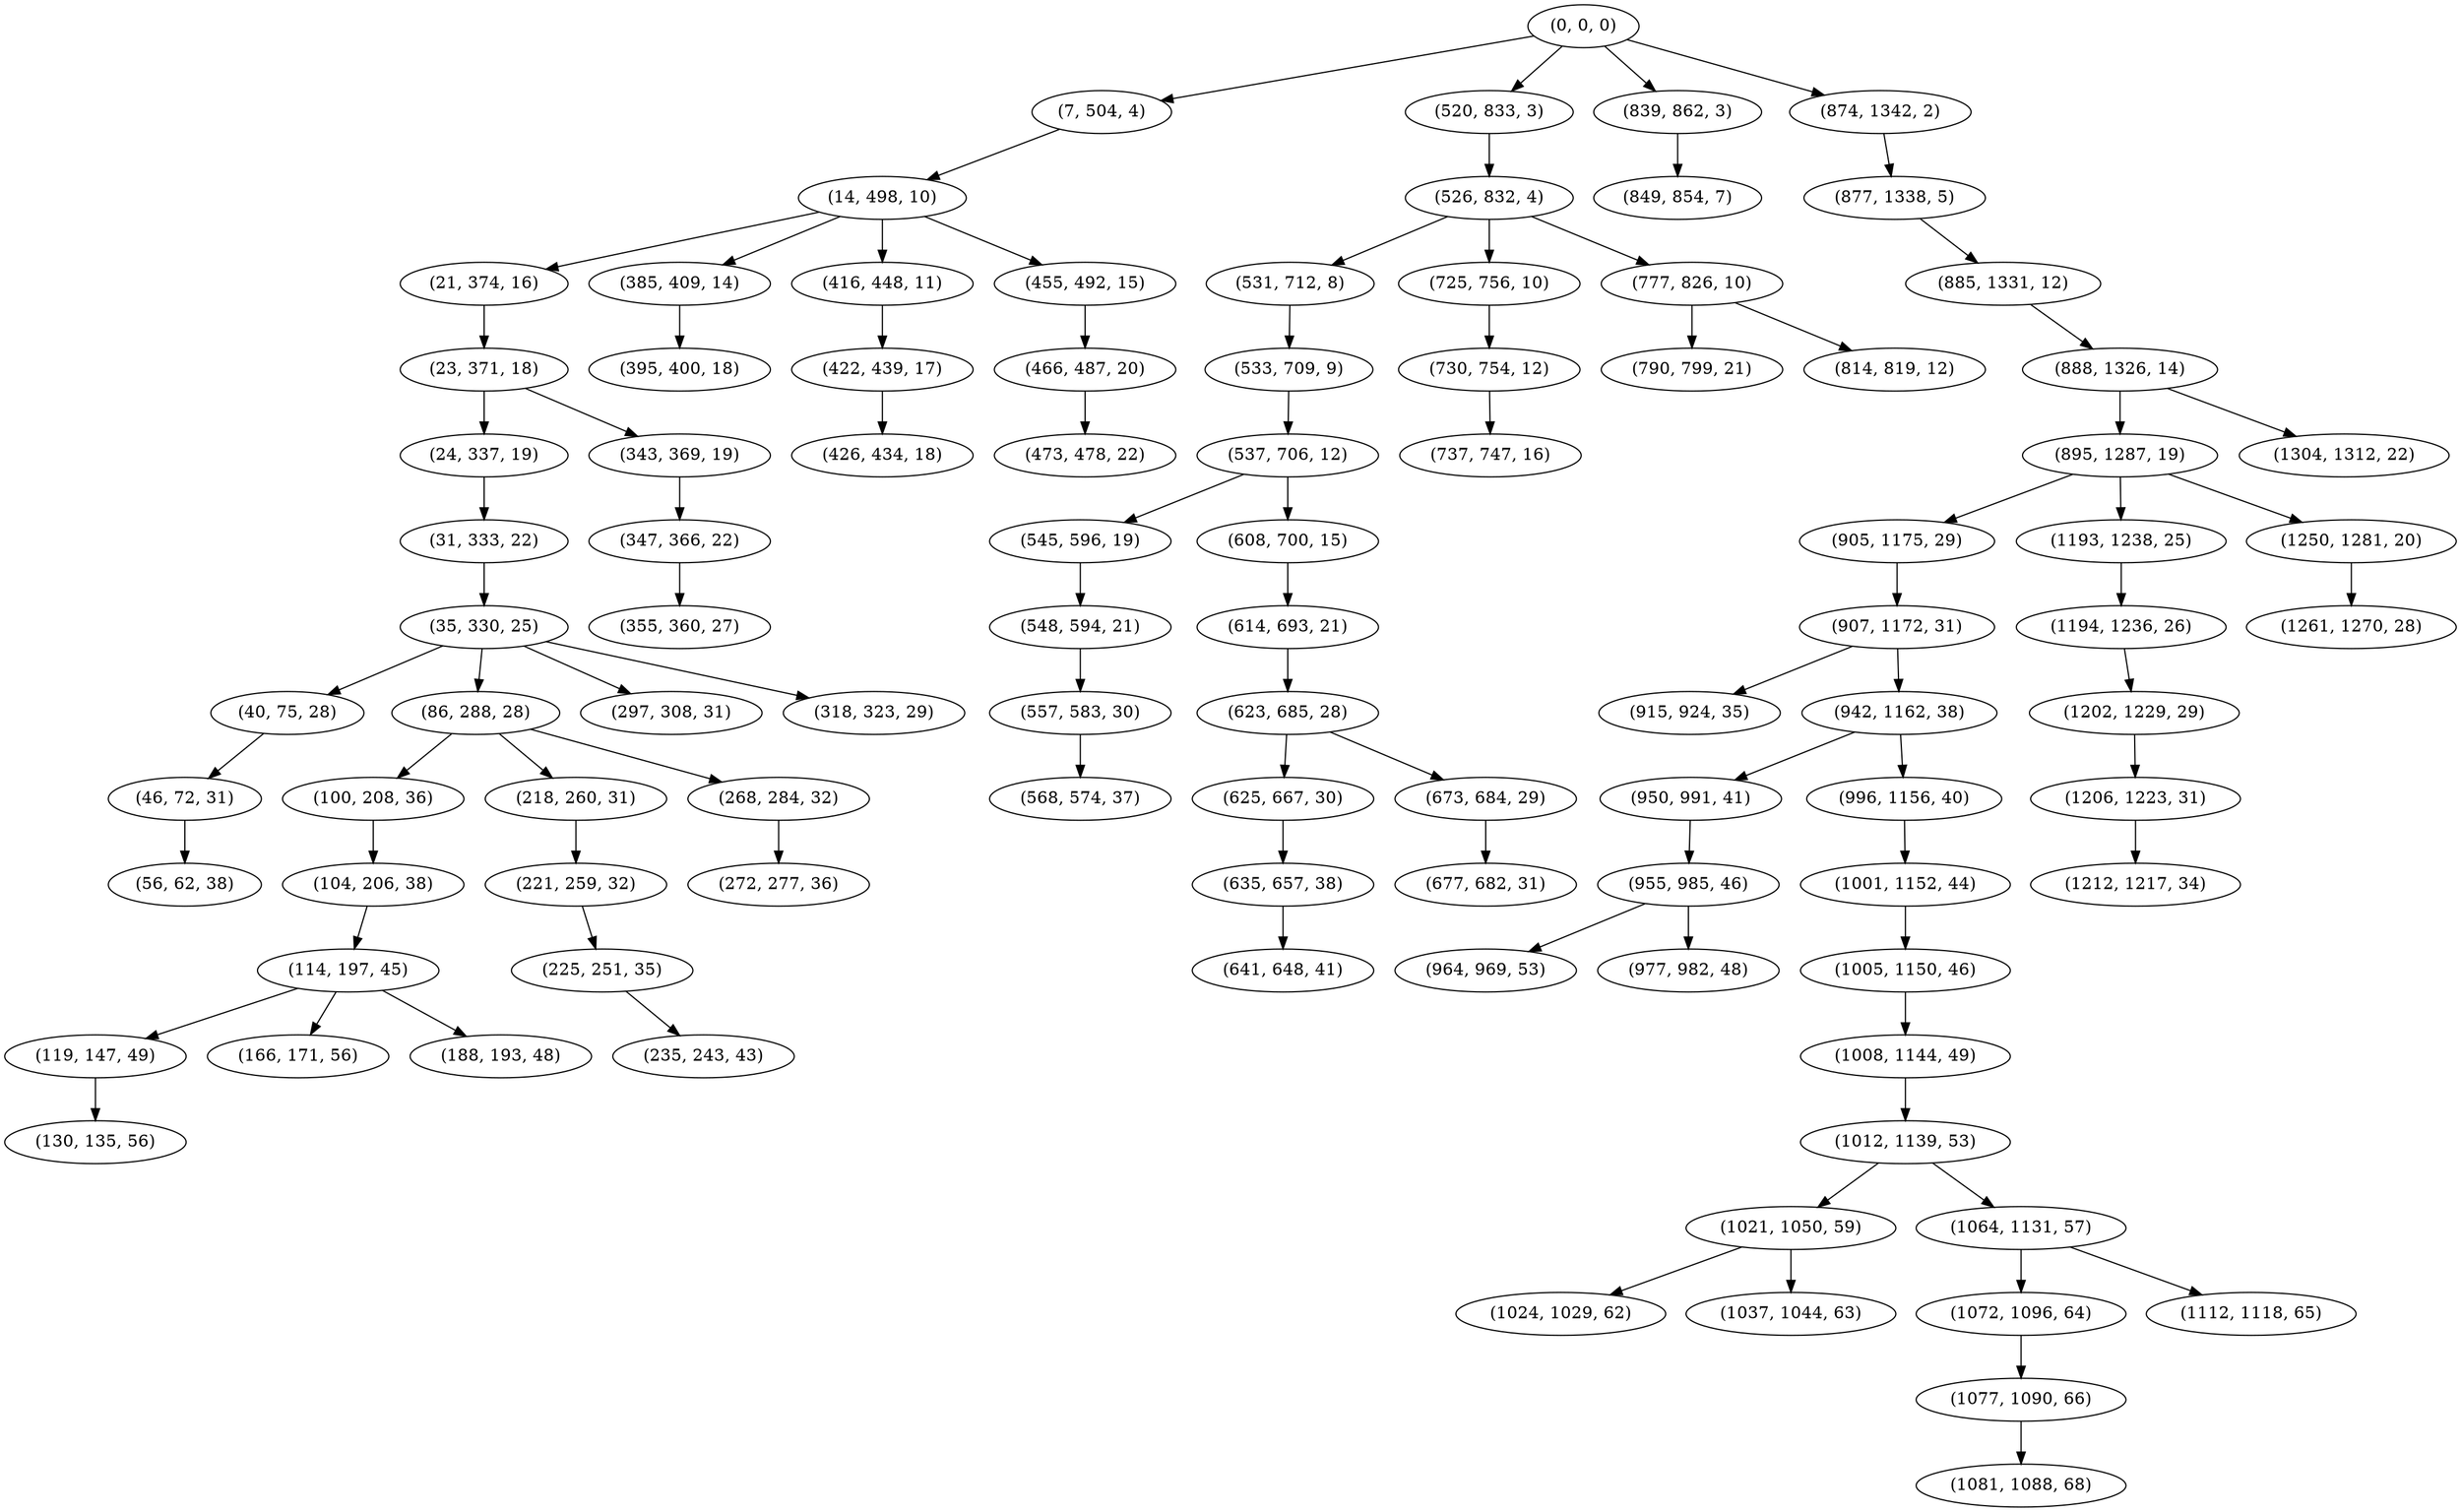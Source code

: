 digraph tree {
    "(0, 0, 0)";
    "(7, 504, 4)";
    "(14, 498, 10)";
    "(21, 374, 16)";
    "(23, 371, 18)";
    "(24, 337, 19)";
    "(31, 333, 22)";
    "(35, 330, 25)";
    "(40, 75, 28)";
    "(46, 72, 31)";
    "(56, 62, 38)";
    "(86, 288, 28)";
    "(100, 208, 36)";
    "(104, 206, 38)";
    "(114, 197, 45)";
    "(119, 147, 49)";
    "(130, 135, 56)";
    "(166, 171, 56)";
    "(188, 193, 48)";
    "(218, 260, 31)";
    "(221, 259, 32)";
    "(225, 251, 35)";
    "(235, 243, 43)";
    "(268, 284, 32)";
    "(272, 277, 36)";
    "(297, 308, 31)";
    "(318, 323, 29)";
    "(343, 369, 19)";
    "(347, 366, 22)";
    "(355, 360, 27)";
    "(385, 409, 14)";
    "(395, 400, 18)";
    "(416, 448, 11)";
    "(422, 439, 17)";
    "(426, 434, 18)";
    "(455, 492, 15)";
    "(466, 487, 20)";
    "(473, 478, 22)";
    "(520, 833, 3)";
    "(526, 832, 4)";
    "(531, 712, 8)";
    "(533, 709, 9)";
    "(537, 706, 12)";
    "(545, 596, 19)";
    "(548, 594, 21)";
    "(557, 583, 30)";
    "(568, 574, 37)";
    "(608, 700, 15)";
    "(614, 693, 21)";
    "(623, 685, 28)";
    "(625, 667, 30)";
    "(635, 657, 38)";
    "(641, 648, 41)";
    "(673, 684, 29)";
    "(677, 682, 31)";
    "(725, 756, 10)";
    "(730, 754, 12)";
    "(737, 747, 16)";
    "(777, 826, 10)";
    "(790, 799, 21)";
    "(814, 819, 12)";
    "(839, 862, 3)";
    "(849, 854, 7)";
    "(874, 1342, 2)";
    "(877, 1338, 5)";
    "(885, 1331, 12)";
    "(888, 1326, 14)";
    "(895, 1287, 19)";
    "(905, 1175, 29)";
    "(907, 1172, 31)";
    "(915, 924, 35)";
    "(942, 1162, 38)";
    "(950, 991, 41)";
    "(955, 985, 46)";
    "(964, 969, 53)";
    "(977, 982, 48)";
    "(996, 1156, 40)";
    "(1001, 1152, 44)";
    "(1005, 1150, 46)";
    "(1008, 1144, 49)";
    "(1012, 1139, 53)";
    "(1021, 1050, 59)";
    "(1024, 1029, 62)";
    "(1037, 1044, 63)";
    "(1064, 1131, 57)";
    "(1072, 1096, 64)";
    "(1077, 1090, 66)";
    "(1081, 1088, 68)";
    "(1112, 1118, 65)";
    "(1193, 1238, 25)";
    "(1194, 1236, 26)";
    "(1202, 1229, 29)";
    "(1206, 1223, 31)";
    "(1212, 1217, 34)";
    "(1250, 1281, 20)";
    "(1261, 1270, 28)";
    "(1304, 1312, 22)";
    "(0, 0, 0)" -> "(7, 504, 4)";
    "(0, 0, 0)" -> "(520, 833, 3)";
    "(0, 0, 0)" -> "(839, 862, 3)";
    "(0, 0, 0)" -> "(874, 1342, 2)";
    "(7, 504, 4)" -> "(14, 498, 10)";
    "(14, 498, 10)" -> "(21, 374, 16)";
    "(14, 498, 10)" -> "(385, 409, 14)";
    "(14, 498, 10)" -> "(416, 448, 11)";
    "(14, 498, 10)" -> "(455, 492, 15)";
    "(21, 374, 16)" -> "(23, 371, 18)";
    "(23, 371, 18)" -> "(24, 337, 19)";
    "(23, 371, 18)" -> "(343, 369, 19)";
    "(24, 337, 19)" -> "(31, 333, 22)";
    "(31, 333, 22)" -> "(35, 330, 25)";
    "(35, 330, 25)" -> "(40, 75, 28)";
    "(35, 330, 25)" -> "(86, 288, 28)";
    "(35, 330, 25)" -> "(297, 308, 31)";
    "(35, 330, 25)" -> "(318, 323, 29)";
    "(40, 75, 28)" -> "(46, 72, 31)";
    "(46, 72, 31)" -> "(56, 62, 38)";
    "(86, 288, 28)" -> "(100, 208, 36)";
    "(86, 288, 28)" -> "(218, 260, 31)";
    "(86, 288, 28)" -> "(268, 284, 32)";
    "(100, 208, 36)" -> "(104, 206, 38)";
    "(104, 206, 38)" -> "(114, 197, 45)";
    "(114, 197, 45)" -> "(119, 147, 49)";
    "(114, 197, 45)" -> "(166, 171, 56)";
    "(114, 197, 45)" -> "(188, 193, 48)";
    "(119, 147, 49)" -> "(130, 135, 56)";
    "(218, 260, 31)" -> "(221, 259, 32)";
    "(221, 259, 32)" -> "(225, 251, 35)";
    "(225, 251, 35)" -> "(235, 243, 43)";
    "(268, 284, 32)" -> "(272, 277, 36)";
    "(343, 369, 19)" -> "(347, 366, 22)";
    "(347, 366, 22)" -> "(355, 360, 27)";
    "(385, 409, 14)" -> "(395, 400, 18)";
    "(416, 448, 11)" -> "(422, 439, 17)";
    "(422, 439, 17)" -> "(426, 434, 18)";
    "(455, 492, 15)" -> "(466, 487, 20)";
    "(466, 487, 20)" -> "(473, 478, 22)";
    "(520, 833, 3)" -> "(526, 832, 4)";
    "(526, 832, 4)" -> "(531, 712, 8)";
    "(526, 832, 4)" -> "(725, 756, 10)";
    "(526, 832, 4)" -> "(777, 826, 10)";
    "(531, 712, 8)" -> "(533, 709, 9)";
    "(533, 709, 9)" -> "(537, 706, 12)";
    "(537, 706, 12)" -> "(545, 596, 19)";
    "(537, 706, 12)" -> "(608, 700, 15)";
    "(545, 596, 19)" -> "(548, 594, 21)";
    "(548, 594, 21)" -> "(557, 583, 30)";
    "(557, 583, 30)" -> "(568, 574, 37)";
    "(608, 700, 15)" -> "(614, 693, 21)";
    "(614, 693, 21)" -> "(623, 685, 28)";
    "(623, 685, 28)" -> "(625, 667, 30)";
    "(623, 685, 28)" -> "(673, 684, 29)";
    "(625, 667, 30)" -> "(635, 657, 38)";
    "(635, 657, 38)" -> "(641, 648, 41)";
    "(673, 684, 29)" -> "(677, 682, 31)";
    "(725, 756, 10)" -> "(730, 754, 12)";
    "(730, 754, 12)" -> "(737, 747, 16)";
    "(777, 826, 10)" -> "(790, 799, 21)";
    "(777, 826, 10)" -> "(814, 819, 12)";
    "(839, 862, 3)" -> "(849, 854, 7)";
    "(874, 1342, 2)" -> "(877, 1338, 5)";
    "(877, 1338, 5)" -> "(885, 1331, 12)";
    "(885, 1331, 12)" -> "(888, 1326, 14)";
    "(888, 1326, 14)" -> "(895, 1287, 19)";
    "(888, 1326, 14)" -> "(1304, 1312, 22)";
    "(895, 1287, 19)" -> "(905, 1175, 29)";
    "(895, 1287, 19)" -> "(1193, 1238, 25)";
    "(895, 1287, 19)" -> "(1250, 1281, 20)";
    "(905, 1175, 29)" -> "(907, 1172, 31)";
    "(907, 1172, 31)" -> "(915, 924, 35)";
    "(907, 1172, 31)" -> "(942, 1162, 38)";
    "(942, 1162, 38)" -> "(950, 991, 41)";
    "(942, 1162, 38)" -> "(996, 1156, 40)";
    "(950, 991, 41)" -> "(955, 985, 46)";
    "(955, 985, 46)" -> "(964, 969, 53)";
    "(955, 985, 46)" -> "(977, 982, 48)";
    "(996, 1156, 40)" -> "(1001, 1152, 44)";
    "(1001, 1152, 44)" -> "(1005, 1150, 46)";
    "(1005, 1150, 46)" -> "(1008, 1144, 49)";
    "(1008, 1144, 49)" -> "(1012, 1139, 53)";
    "(1012, 1139, 53)" -> "(1021, 1050, 59)";
    "(1012, 1139, 53)" -> "(1064, 1131, 57)";
    "(1021, 1050, 59)" -> "(1024, 1029, 62)";
    "(1021, 1050, 59)" -> "(1037, 1044, 63)";
    "(1064, 1131, 57)" -> "(1072, 1096, 64)";
    "(1064, 1131, 57)" -> "(1112, 1118, 65)";
    "(1072, 1096, 64)" -> "(1077, 1090, 66)";
    "(1077, 1090, 66)" -> "(1081, 1088, 68)";
    "(1193, 1238, 25)" -> "(1194, 1236, 26)";
    "(1194, 1236, 26)" -> "(1202, 1229, 29)";
    "(1202, 1229, 29)" -> "(1206, 1223, 31)";
    "(1206, 1223, 31)" -> "(1212, 1217, 34)";
    "(1250, 1281, 20)" -> "(1261, 1270, 28)";
}
